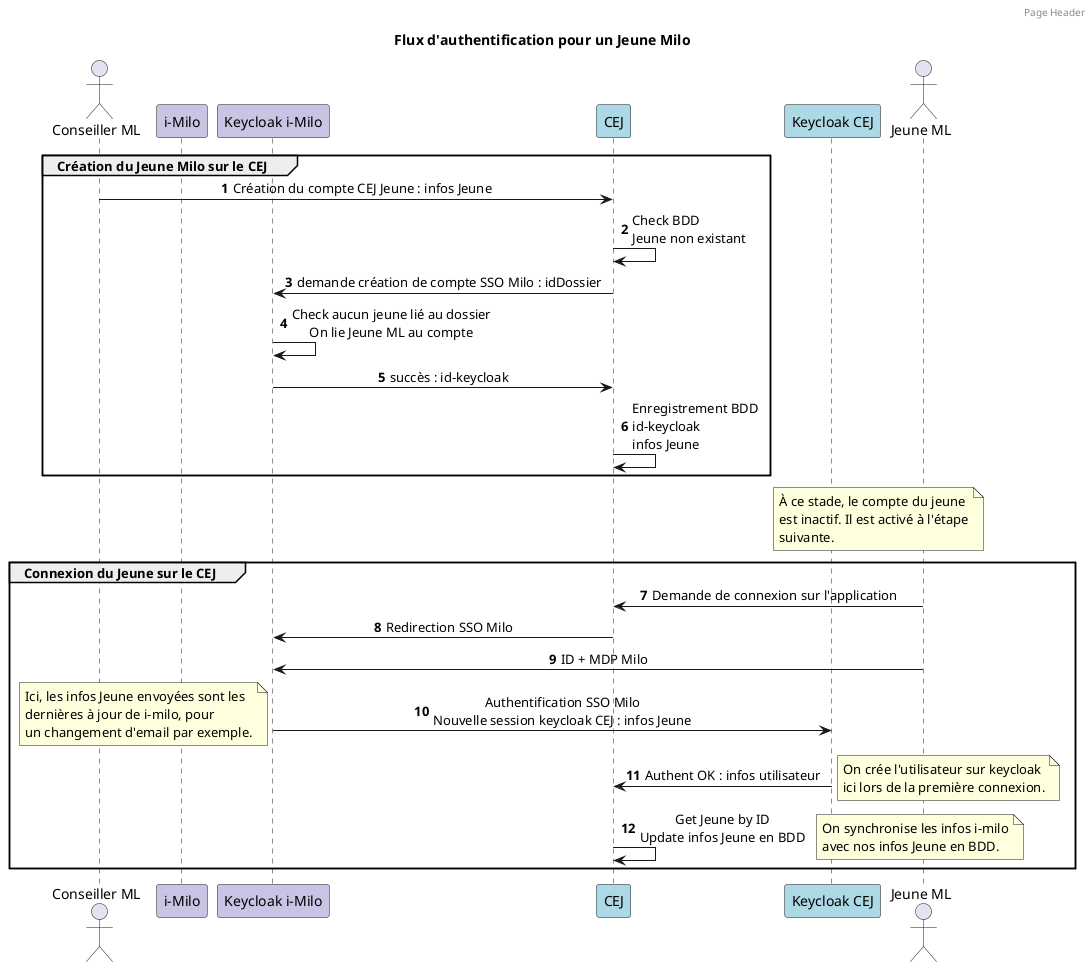 @startuml

skinparam backgroundColor white

actor "Conseiller ML" as conseiller
participant "i-Milo" as milo #CBC3E3
participant "Keycloak i-Milo" as kckMilo 	#CBC3E3
participant "CEJ" as cej #ADD8E6
participant "Keycloak CEJ" as kckCej #ADD8E6
actor "Jeune ML" as jeune

header Page Header

title Flux d'authentification pour un Jeune Milo

autonumber
group Création du Jeune Milo sur le CEJ
skinparam sequenceMessageAlign right
conseiller -> cej : Création du compte CEJ Jeune : infos Jeune
skinparam sequenceMessageAlign left
cej -> cej : Check BDD\nJeune non existant

skinparam sequenceMessageAlign center
cej -> kckMilo :demande création de compte SSO Milo : idDossier
kckMilo -> kckMilo : Check aucun jeune lié au dossier\nOn lie Jeune ML au compte
kckMilo -> cej : succès : id-keycloak

skinparam sequenceMessageAlign left
cej -> cej : Enregistrement BDD\nid-keycloak\ninfos Jeune
end

note over kckCej, jeune : À ce stade, le compte du jeune\nest inactif. Il est activé à l'étape\nsuivante.

group Connexion du Jeune sur le CEJ
skinparam sequenceMessageAlign center
jeune -> cej : Demande de connexion sur l'application
cej -> kckMilo : Redirection SSO Milo
jeune -> kckMilo : ID + MDP Milo
kckMilo -> kckCej : Authentification SSO Milo\nNouvelle session keycloak CEJ : infos Jeune
note left : Ici, les infos Jeune envoyées sont les\ndernières à jour de i-milo, pour\nun changement d'email par exemple.
kckCej -> cej : Authent OK : infos utilisateur
note right : On crée l'utilisateur sur keycloak\nici lors de la première connexion.
cej -> cej : Get Jeune by ID\nUpdate infos Jeune en BDD
note right : On synchronise les infos i-milo\navec nos infos Jeune en BDD.

end
@enduml